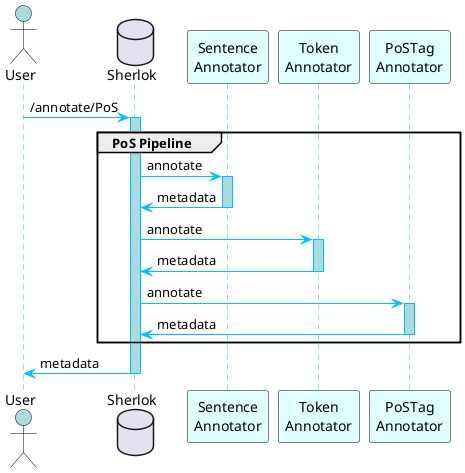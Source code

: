 @startuml

skinparam sequence {
    ArrowColor DeepSkyBlue
    LifeLineBorderColor DeepSkyBlue
    LifeLineBackgroundColor #A9DCDF
    
    ParticipantBorderColor Black
    ParticipantBackgroundColor Black
'   ParticipantFontName Impact
'   ParticipantFontSize 17
'   ParticipantFontColor #A9DCDF
    
    ActorBorderColor Black
    ActorBackgroundColor #A9DCDF
'   ActorFontColor DeepSkyBlue
'   ActorFontSize 17
'   ActorFontName Aapex
}

actor User
database Sherlok
participant "Sentence\nAnnotator" as A1 #LightCyan
participant "Token\nAnnotator" as A2 #LightCyan
participant "PoSTag\nAnnotator" as A3 #LightCyan

User -> Sherlok : /annotate/PoS
activate Sherlok

group PoS Pipeline
Sherlok -> A1 : annotate
activate A1
A1 -> Sherlok : metadata
deactivate A1
Sherlok -> A2 : annotate
activate A2
A2 -> Sherlok : metadata
deactivate A2
Sherlok -> A3 : annotate
activate A3
A3 -> Sherlok : metadata
deactivate A3
end

Sherlok -> User : metadata
deactivate Sherlok

@enduml
